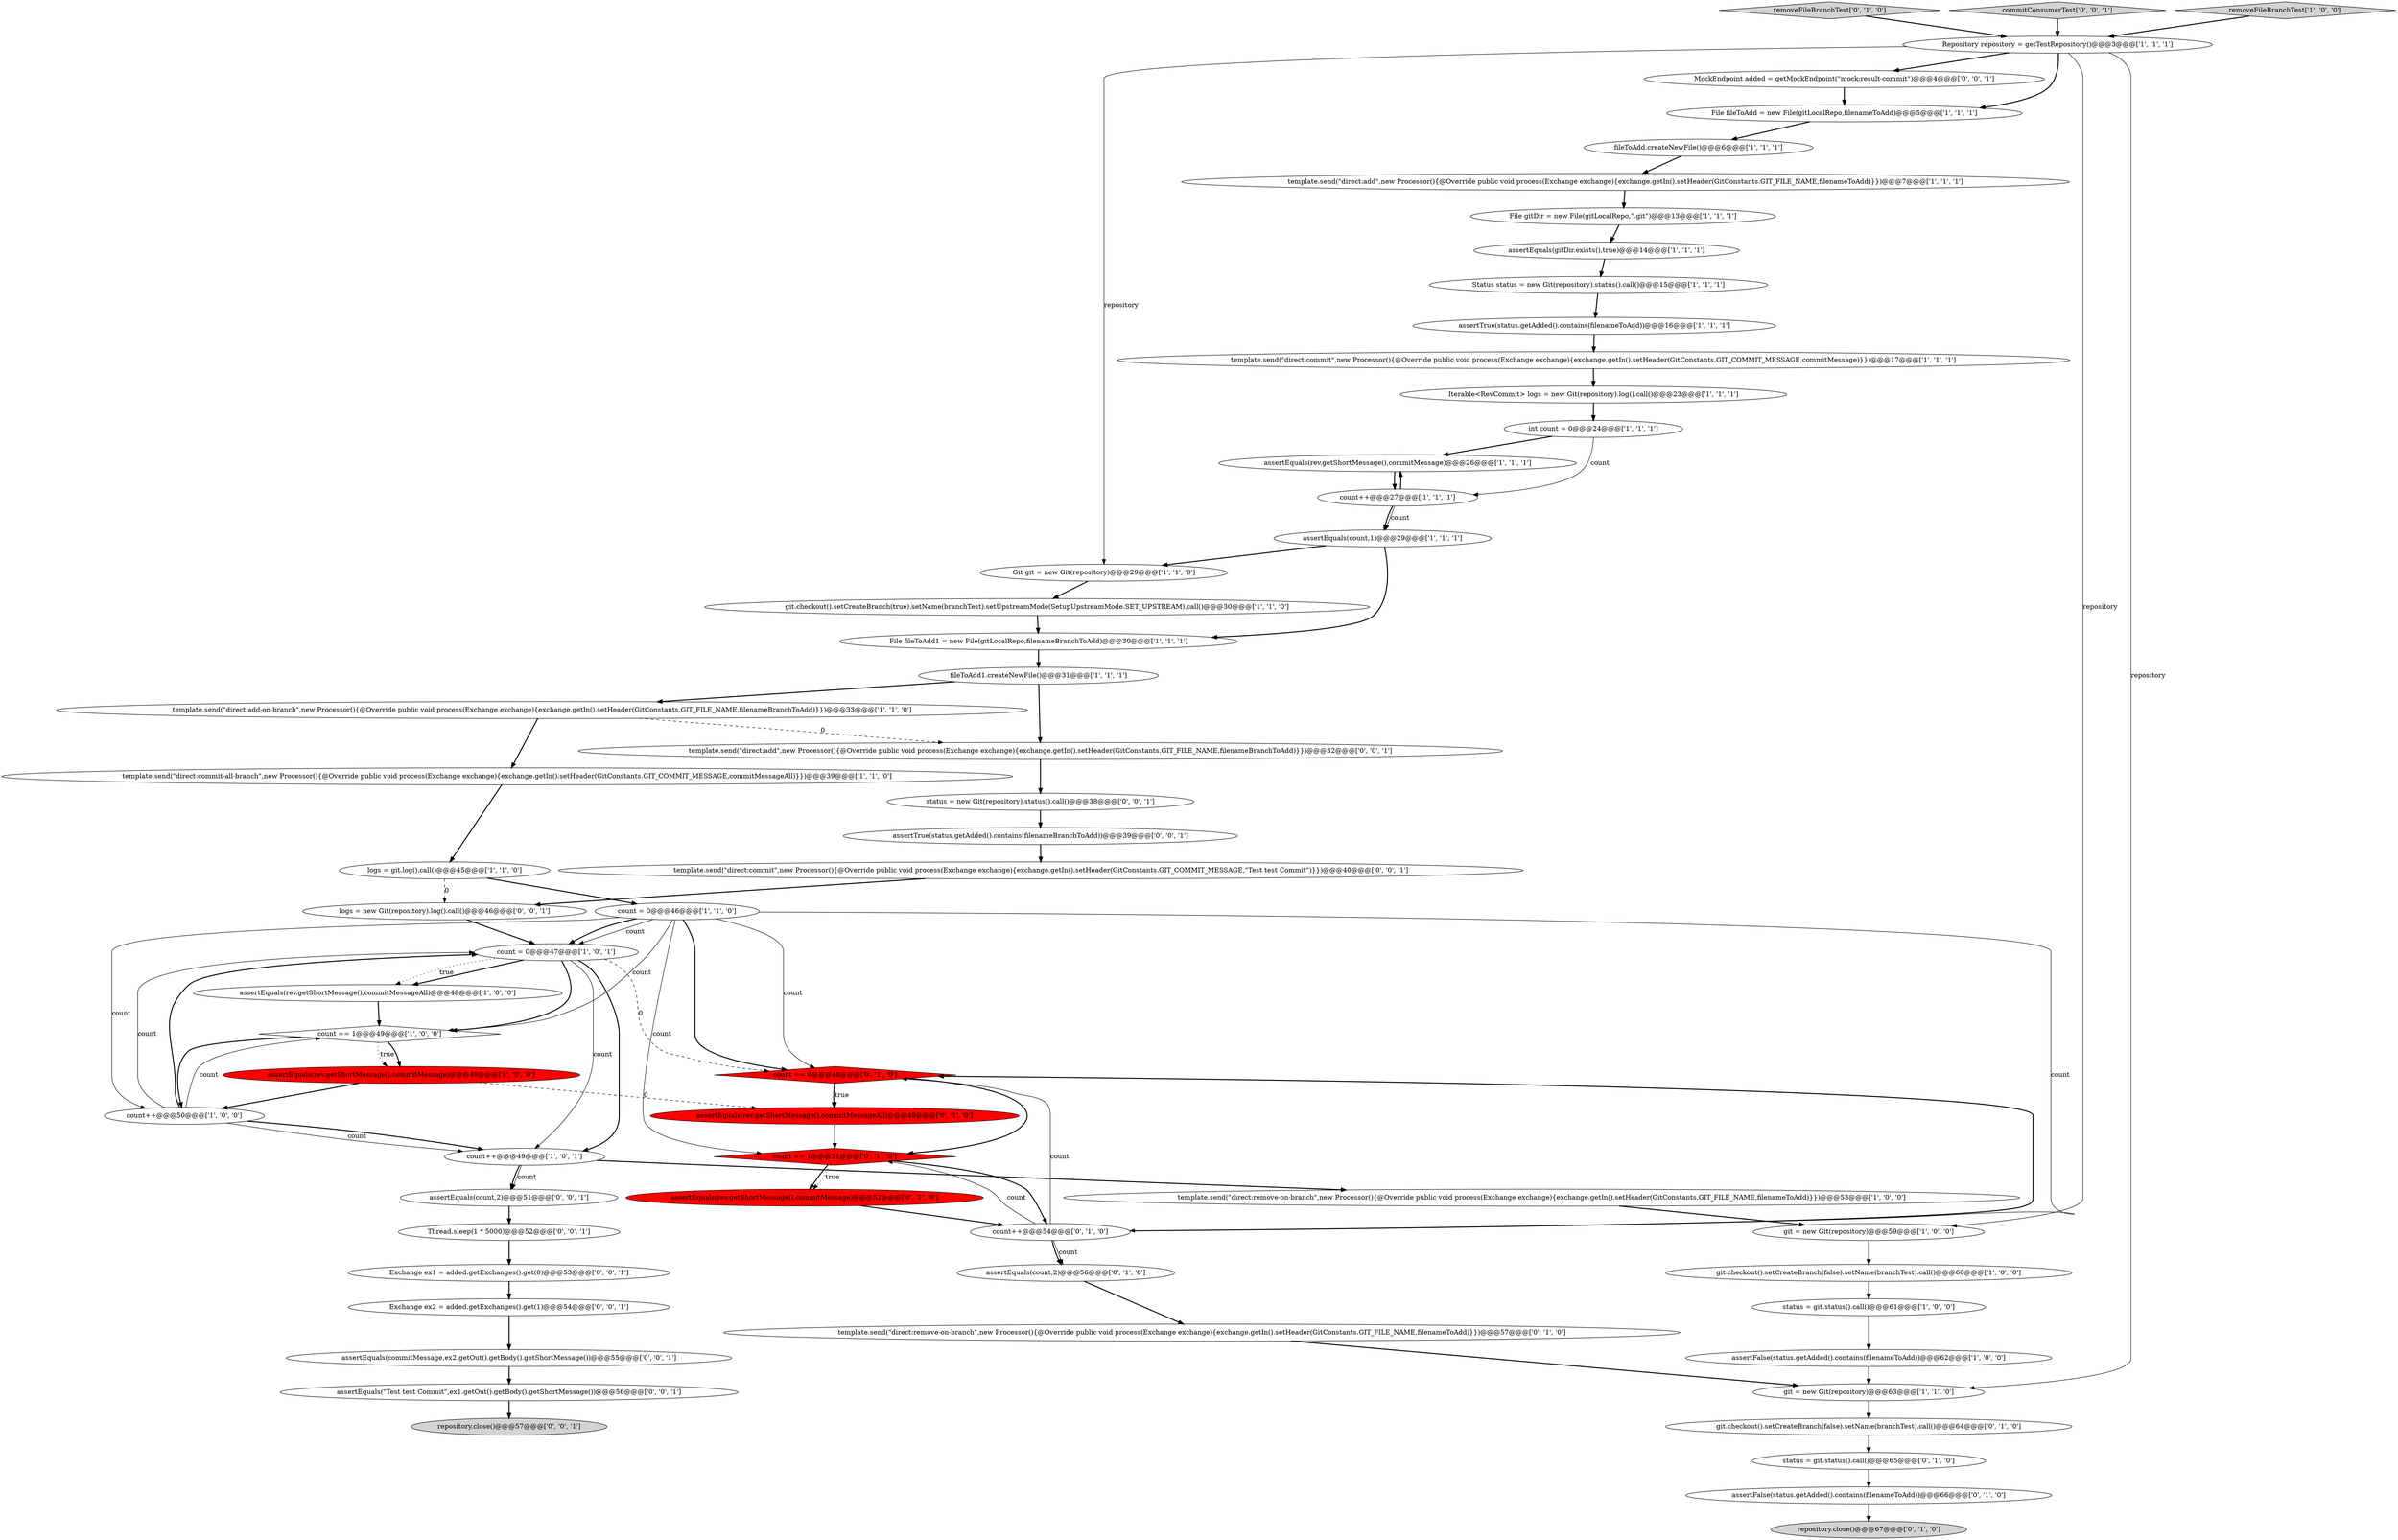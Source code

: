 digraph {
34 [style = filled, label = "template.send(\"direct:add-on-branch\",new Processor(){@Override public void process(Exchange exchange){exchange.getIn().setHeader(GitConstants.GIT_FILE_NAME,filenameBranchToAdd)}})@@@33@@@['1', '1', '0']", fillcolor = white, shape = ellipse image = "AAA0AAABBB1BBB"];
56 [style = filled, label = "status = new Git(repository).status().call()@@@38@@@['0', '0', '1']", fillcolor = white, shape = ellipse image = "AAA0AAABBB3BBB"];
51 [style = filled, label = "assertEquals(count,2)@@@51@@@['0', '0', '1']", fillcolor = white, shape = ellipse image = "AAA0AAABBB3BBB"];
58 [style = filled, label = "template.send(\"direct:add\",new Processor(){@Override public void process(Exchange exchange){exchange.getIn().setHeader(GitConstants.GIT_FILE_NAME,filenameBranchToAdd)}})@@@32@@@['0', '0', '1']", fillcolor = white, shape = ellipse image = "AAA0AAABBB3BBB"];
59 [style = filled, label = "template.send(\"direct:commit\",new Processor(){@Override public void process(Exchange exchange){exchange.getIn().setHeader(GitConstants.GIT_COMMIT_MESSAGE,\"Test test Commit\")}})@@@40@@@['0', '0', '1']", fillcolor = white, shape = ellipse image = "AAA0AAABBB3BBB"];
13 [style = filled, label = "assertEquals(rev.getShortMessage(),commitMessage)@@@26@@@['1', '1', '1']", fillcolor = white, shape = ellipse image = "AAA0AAABBB1BBB"];
18 [style = filled, label = "status = git.status().call()@@@61@@@['1', '0', '0']", fillcolor = white, shape = ellipse image = "AAA0AAABBB1BBB"];
60 [style = filled, label = "Exchange ex1 = added.getExchanges().get(0)@@@53@@@['0', '0', '1']", fillcolor = white, shape = ellipse image = "AAA0AAABBB3BBB"];
8 [style = filled, label = "git = new Git(repository)@@@63@@@['1', '1', '0']", fillcolor = white, shape = ellipse image = "AAA0AAABBB1BBB"];
50 [style = filled, label = "repository.close()@@@57@@@['0', '0', '1']", fillcolor = lightgray, shape = ellipse image = "AAA0AAABBB3BBB"];
9 [style = filled, label = "count++@@@50@@@['1', '0', '0']", fillcolor = white, shape = ellipse image = "AAA0AAABBB1BBB"];
5 [style = filled, label = "assertFalse(status.getAdded().contains(filenameToAdd))@@@62@@@['1', '0', '0']", fillcolor = white, shape = ellipse image = "AAA0AAABBB1BBB"];
22 [style = filled, label = "File gitDir = new File(gitLocalRepo,\".git\")@@@13@@@['1', '1', '1']", fillcolor = white, shape = ellipse image = "AAA0AAABBB1BBB"];
28 [style = filled, label = "Repository repository = getTestRepository()@@@3@@@['1', '1', '1']", fillcolor = white, shape = ellipse image = "AAA0AAABBB1BBB"];
57 [style = filled, label = "Thread.sleep(1 * 5000)@@@52@@@['0', '0', '1']", fillcolor = white, shape = ellipse image = "AAA0AAABBB3BBB"];
14 [style = filled, label = "Iterable<RevCommit> logs = new Git(repository).log().call()@@@23@@@['1', '1', '1']", fillcolor = white, shape = ellipse image = "AAA0AAABBB1BBB"];
33 [style = filled, label = "assertTrue(status.getAdded().contains(filenameToAdd))@@@16@@@['1', '1', '1']", fillcolor = white, shape = ellipse image = "AAA0AAABBB1BBB"];
19 [style = filled, label = "Status status = new Git(repository).status().call()@@@15@@@['1', '1', '1']", fillcolor = white, shape = ellipse image = "AAA0AAABBB1BBB"];
40 [style = filled, label = "count++@@@54@@@['0', '1', '0']", fillcolor = white, shape = ellipse image = "AAA0AAABBB2BBB"];
29 [style = filled, label = "count = 0@@@47@@@['1', '0', '1']", fillcolor = white, shape = ellipse image = "AAA0AAABBB1BBB"];
16 [style = filled, label = "count++@@@27@@@['1', '1', '1']", fillcolor = white, shape = ellipse image = "AAA0AAABBB1BBB"];
35 [style = filled, label = "count == 0@@@48@@@['0', '1', '0']", fillcolor = red, shape = diamond image = "AAA1AAABBB2BBB"];
44 [style = filled, label = "git.checkout().setCreateBranch(false).setName(branchTest).call()@@@64@@@['0', '1', '0']", fillcolor = white, shape = ellipse image = "AAA0AAABBB2BBB"];
27 [style = filled, label = "logs = git.log().call()@@@45@@@['1', '1', '0']", fillcolor = white, shape = ellipse image = "AAA0AAABBB1BBB"];
53 [style = filled, label = "Exchange ex2 = added.getExchanges().get(1)@@@54@@@['0', '0', '1']", fillcolor = white, shape = ellipse image = "AAA0AAABBB3BBB"];
49 [style = filled, label = "assertEquals(\"Test test Commit\",ex1.getOut().getBody().getShortMessage())@@@56@@@['0', '0', '1']", fillcolor = white, shape = ellipse image = "AAA0AAABBB3BBB"];
38 [style = filled, label = "repository.close()@@@67@@@['0', '1', '0']", fillcolor = lightgray, shape = ellipse image = "AAA0AAABBB2BBB"];
1 [style = filled, label = "fileToAdd.createNewFile()@@@6@@@['1', '1', '1']", fillcolor = white, shape = ellipse image = "AAA0AAABBB1BBB"];
25 [style = filled, label = "template.send(\"direct:commit\",new Processor(){@Override public void process(Exchange exchange){exchange.getIn().setHeader(GitConstants.GIT_COMMIT_MESSAGE,commitMessage)}})@@@17@@@['1', '1', '1']", fillcolor = white, shape = ellipse image = "AAA0AAABBB1BBB"];
46 [style = filled, label = "assertEquals(count,2)@@@56@@@['0', '1', '0']", fillcolor = white, shape = ellipse image = "AAA0AAABBB2BBB"];
10 [style = filled, label = "git = new Git(repository)@@@59@@@['1', '0', '0']", fillcolor = white, shape = ellipse image = "AAA0AAABBB1BBB"];
39 [style = filled, label = "removeFileBranchTest['0', '1', '0']", fillcolor = lightgray, shape = diamond image = "AAA0AAABBB2BBB"];
24 [style = filled, label = "fileToAdd1.createNewFile()@@@31@@@['1', '1', '1']", fillcolor = white, shape = ellipse image = "AAA0AAABBB1BBB"];
31 [style = filled, label = "count = 0@@@46@@@['1', '1', '0']", fillcolor = white, shape = ellipse image = "AAA0AAABBB1BBB"];
54 [style = filled, label = "MockEndpoint added = getMockEndpoint(\"mock:result-commit\")@@@4@@@['0', '0', '1']", fillcolor = white, shape = ellipse image = "AAA0AAABBB3BBB"];
0 [style = filled, label = "File fileToAdd = new File(gitLocalRepo,filenameToAdd)@@@5@@@['1', '1', '1']", fillcolor = white, shape = ellipse image = "AAA0AAABBB1BBB"];
7 [style = filled, label = "git.checkout().setCreateBranch(false).setName(branchTest).call()@@@60@@@['1', '0', '0']", fillcolor = white, shape = ellipse image = "AAA0AAABBB1BBB"];
30 [style = filled, label = "Git git = new Git(repository)@@@29@@@['1', '1', '0']", fillcolor = white, shape = ellipse image = "AAA0AAABBB1BBB"];
48 [style = filled, label = "assertTrue(status.getAdded().contains(filenameBranchToAdd))@@@39@@@['0', '0', '1']", fillcolor = white, shape = ellipse image = "AAA0AAABBB3BBB"];
26 [style = filled, label = "git.checkout().setCreateBranch(true).setName(branchTest).setUpstreamMode(SetupUpstreamMode.SET_UPSTREAM).call()@@@30@@@['1', '1', '0']", fillcolor = white, shape = ellipse image = "AAA0AAABBB1BBB"];
37 [style = filled, label = "assertFalse(status.getAdded().contains(filenameToAdd))@@@66@@@['0', '1', '0']", fillcolor = white, shape = ellipse image = "AAA0AAABBB2BBB"];
20 [style = filled, label = "assertEquals(count,1)@@@29@@@['1', '1', '1']", fillcolor = white, shape = ellipse image = "AAA0AAABBB1BBB"];
43 [style = filled, label = "assertEquals(rev.getShortMessage(),commitMessageAll)@@@49@@@['0', '1', '0']", fillcolor = red, shape = ellipse image = "AAA1AAABBB2BBB"];
55 [style = filled, label = "logs = new Git(repository).log().call()@@@46@@@['0', '0', '1']", fillcolor = white, shape = ellipse image = "AAA0AAABBB3BBB"];
47 [style = filled, label = "commitConsumerTest['0', '0', '1']", fillcolor = lightgray, shape = diamond image = "AAA0AAABBB3BBB"];
4 [style = filled, label = "count++@@@49@@@['1', '0', '1']", fillcolor = white, shape = ellipse image = "AAA0AAABBB1BBB"];
17 [style = filled, label = "removeFileBranchTest['1', '0', '0']", fillcolor = lightgray, shape = diamond image = "AAA0AAABBB1BBB"];
52 [style = filled, label = "assertEquals(commitMessage,ex2.getOut().getBody().getShortMessage())@@@55@@@['0', '0', '1']", fillcolor = white, shape = ellipse image = "AAA0AAABBB3BBB"];
12 [style = filled, label = "assertEquals(rev.getShortMessage(),commitMessage)@@@49@@@['1', '0', '0']", fillcolor = red, shape = ellipse image = "AAA1AAABBB1BBB"];
21 [style = filled, label = "template.send(\"direct:add\",new Processor(){@Override public void process(Exchange exchange){exchange.getIn().setHeader(GitConstants.GIT_FILE_NAME,filenameToAdd)}})@@@7@@@['1', '1', '1']", fillcolor = white, shape = ellipse image = "AAA0AAABBB1BBB"];
41 [style = filled, label = "status = git.status().call()@@@65@@@['0', '1', '0']", fillcolor = white, shape = ellipse image = "AAA0AAABBB2BBB"];
2 [style = filled, label = "template.send(\"direct:commit-all-branch\",new Processor(){@Override public void process(Exchange exchange){exchange.getIn().setHeader(GitConstants.GIT_COMMIT_MESSAGE,commitMessageAll)}})@@@39@@@['1', '1', '0']", fillcolor = white, shape = ellipse image = "AAA0AAABBB1BBB"];
36 [style = filled, label = "template.send(\"direct:remove-on-branch\",new Processor(){@Override public void process(Exchange exchange){exchange.getIn().setHeader(GitConstants.GIT_FILE_NAME,filenameToAdd)}})@@@57@@@['0', '1', '0']", fillcolor = white, shape = ellipse image = "AAA0AAABBB2BBB"];
3 [style = filled, label = "int count = 0@@@24@@@['1', '1', '1']", fillcolor = white, shape = ellipse image = "AAA0AAABBB1BBB"];
42 [style = filled, label = "assertEquals(rev.getShortMessage(),commitMessage)@@@52@@@['0', '1', '0']", fillcolor = red, shape = ellipse image = "AAA1AAABBB2BBB"];
45 [style = filled, label = "count == 1@@@51@@@['0', '1', '0']", fillcolor = red, shape = diamond image = "AAA1AAABBB2BBB"];
15 [style = filled, label = "assertEquals(rev.getShortMessage(),commitMessageAll)@@@48@@@['1', '0', '0']", fillcolor = white, shape = ellipse image = "AAA0AAABBB1BBB"];
6 [style = filled, label = "assertEquals(gitDir.exists(),true)@@@14@@@['1', '1', '1']", fillcolor = white, shape = ellipse image = "AAA0AAABBB1BBB"];
23 [style = filled, label = "template.send(\"direct:remove-on-branch\",new Processor(){@Override public void process(Exchange exchange){exchange.getIn().setHeader(GitConstants.GIT_FILE_NAME,filenameToAdd)}})@@@53@@@['1', '0', '0']", fillcolor = white, shape = ellipse image = "AAA0AAABBB1BBB"];
11 [style = filled, label = "count == 1@@@49@@@['1', '0', '0']", fillcolor = white, shape = diamond image = "AAA0AAABBB1BBB"];
32 [style = filled, label = "File fileToAdd1 = new File(gitLocalRepo,filenameBranchToAdd)@@@30@@@['1', '1', '1']", fillcolor = white, shape = ellipse image = "AAA0AAABBB1BBB"];
14->3 [style = bold, label=""];
29->15 [style = bold, label=""];
11->12 [style = dotted, label="true"];
24->58 [style = bold, label=""];
60->53 [style = bold, label=""];
24->34 [style = bold, label=""];
25->14 [style = bold, label=""];
35->43 [style = bold, label=""];
11->9 [style = bold, label=""];
12->9 [style = bold, label=""];
8->44 [style = bold, label=""];
31->11 [style = solid, label="count"];
12->43 [style = dashed, label="0"];
28->0 [style = bold, label=""];
15->11 [style = bold, label=""];
31->35 [style = bold, label=""];
34->2 [style = bold, label=""];
33->25 [style = bold, label=""];
1->21 [style = bold, label=""];
37->38 [style = bold, label=""];
45->42 [style = bold, label=""];
35->45 [style = bold, label=""];
45->42 [style = dotted, label="true"];
9->29 [style = bold, label=""];
26->32 [style = bold, label=""];
55->29 [style = bold, label=""];
53->52 [style = bold, label=""];
47->28 [style = bold, label=""];
30->26 [style = bold, label=""];
41->37 [style = bold, label=""];
28->30 [style = solid, label="repository"];
28->54 [style = bold, label=""];
27->31 [style = bold, label=""];
31->29 [style = bold, label=""];
46->36 [style = bold, label=""];
57->60 [style = bold, label=""];
11->12 [style = bold, label=""];
10->7 [style = bold, label=""];
13->16 [style = bold, label=""];
42->40 [style = bold, label=""];
43->45 [style = bold, label=""];
58->56 [style = bold, label=""];
34->58 [style = dashed, label="0"];
9->4 [style = solid, label="count"];
21->22 [style = bold, label=""];
44->41 [style = bold, label=""];
23->10 [style = bold, label=""];
2->27 [style = bold, label=""];
56->48 [style = bold, label=""];
59->55 [style = bold, label=""];
16->20 [style = bold, label=""];
29->11 [style = bold, label=""];
4->23 [style = bold, label=""];
27->55 [style = dashed, label="0"];
29->35 [style = dashed, label="0"];
22->6 [style = bold, label=""];
19->33 [style = bold, label=""];
29->4 [style = solid, label="count"];
16->13 [style = bold, label=""];
40->35 [style = bold, label=""];
3->16 [style = solid, label="count"];
28->8 [style = solid, label="repository"];
31->40 [style = solid, label="count"];
40->45 [style = solid, label="count"];
31->9 [style = solid, label="count"];
54->0 [style = bold, label=""];
49->50 [style = bold, label=""];
31->29 [style = solid, label="count"];
0->1 [style = bold, label=""];
7->18 [style = bold, label=""];
36->8 [style = bold, label=""];
51->57 [style = bold, label=""];
28->10 [style = solid, label="repository"];
40->35 [style = solid, label="count"];
4->51 [style = bold, label=""];
16->20 [style = solid, label="count"];
35->43 [style = dotted, label="true"];
45->40 [style = bold, label=""];
4->51 [style = solid, label="count"];
48->59 [style = bold, label=""];
5->8 [style = bold, label=""];
29->4 [style = bold, label=""];
52->49 [style = bold, label=""];
9->4 [style = bold, label=""];
9->29 [style = solid, label="count"];
20->32 [style = bold, label=""];
6->19 [style = bold, label=""];
31->45 [style = solid, label="count"];
29->15 [style = dotted, label="true"];
39->28 [style = bold, label=""];
40->46 [style = bold, label=""];
17->28 [style = bold, label=""];
18->5 [style = bold, label=""];
3->13 [style = bold, label=""];
31->35 [style = solid, label="count"];
20->30 [style = bold, label=""];
32->24 [style = bold, label=""];
40->46 [style = solid, label="count"];
9->11 [style = solid, label="count"];
}
